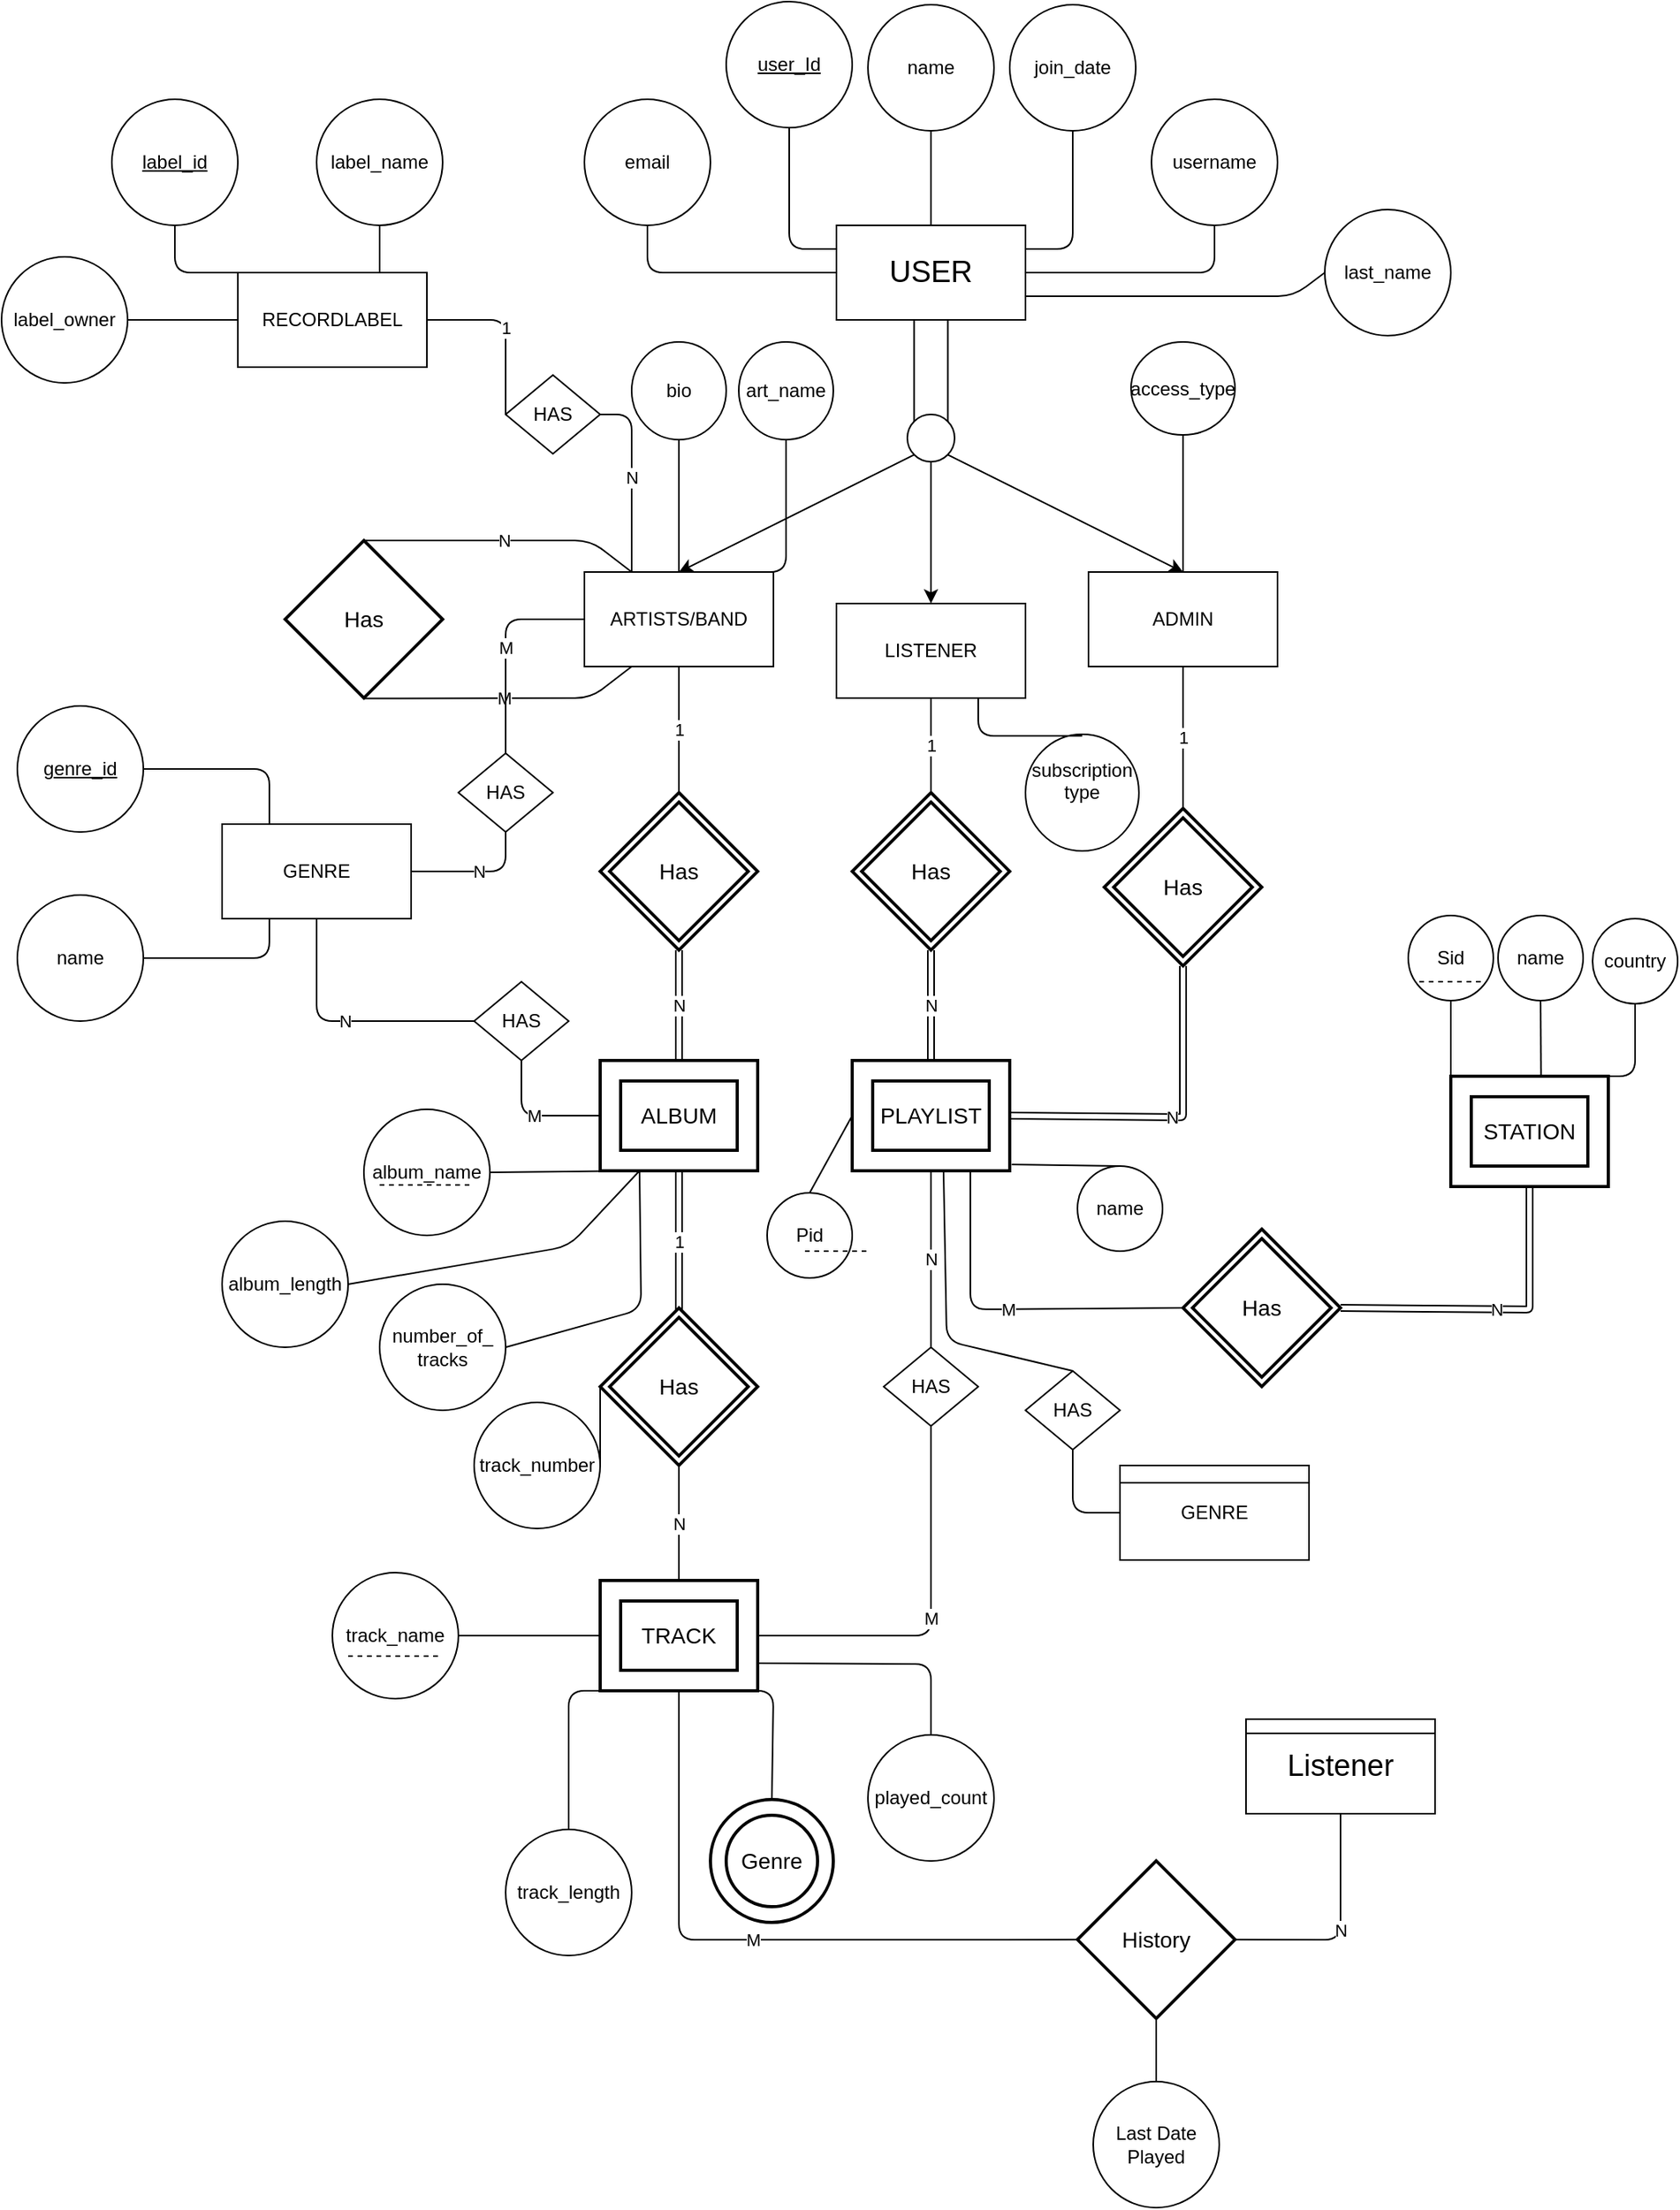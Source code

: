 <mxfile version="10.6.7" type="github"><diagram id="XxLZH_WnZtIfN90YUDpy" name="Page-1"><mxGraphModel dx="1443" dy="784" grid="1" gridSize="10" guides="1" tooltips="1" connect="1" arrows="1" fold="1" page="1" pageScale="1" pageWidth="1169" pageHeight="1654" background="none" math="0" shadow="0"><root><mxCell id="0"/><mxCell id="1" parent="0"/><mxCell id="ZjTjYvJej75fSaQNqOP--2" value="&lt;font style=&quot;font-size: 19px&quot;&gt;USER&lt;/font&gt;" style="rounded=0;whiteSpace=wrap;html=1;" parent="1" vertex="1"><mxGeometry x="560" y="202" width="120" height="60" as="geometry"/></mxCell><mxCell id="ZjTjYvJej75fSaQNqOP--3" value="" style="shape=link;html=1;width=21.429;" parent="1" target="ZjTjYvJej75fSaQNqOP--2" edge="1"><mxGeometry width="50" height="50" relative="1" as="geometry"><mxPoint x="620" y="332" as="sourcePoint"/><mxPoint x="650" y="282" as="targetPoint"/></mxGeometry></mxCell><mxCell id="ZjTjYvJej75fSaQNqOP--4" value="" style="ellipse;whiteSpace=wrap;html=1;aspect=fixed;" parent="1" vertex="1"><mxGeometry x="605" y="322" width="30" height="30" as="geometry"/></mxCell><mxCell id="ZjTjYvJej75fSaQNqOP--7" value="" style="endArrow=classic;html=1;exitX=1;exitY=1;exitDx=0;exitDy=0;entryX=0.5;entryY=0;entryDx=0;entryDy=0;" parent="1" source="ZjTjYvJej75fSaQNqOP--4" target="Qix-pZpsLEKQEurKl3cM-2" edge="1"><mxGeometry width="50" height="50" relative="1" as="geometry"><mxPoint x="650" y="362" as="sourcePoint"/><mxPoint x="700" y="412" as="targetPoint"/></mxGeometry></mxCell><mxCell id="ZjTjYvJej75fSaQNqOP--8" value="" style="endArrow=classic;html=1;exitX=0.5;exitY=1;exitDx=0;exitDy=0;" parent="1" source="ZjTjYvJej75fSaQNqOP--4" edge="1"><mxGeometry width="50" height="50" relative="1" as="geometry"><mxPoint x="560" y="482" as="sourcePoint"/><mxPoint x="620" y="442" as="targetPoint"/></mxGeometry></mxCell><mxCell id="ZjTjYvJej75fSaQNqOP--9" value="" style="endArrow=classic;html=1;exitX=0;exitY=1;exitDx=0;exitDy=0;entryX=0.5;entryY=0;entryDx=0;entryDy=0;" parent="1" source="ZjTjYvJej75fSaQNqOP--4" target="ZjTjYvJej75fSaQNqOP--10" edge="1"><mxGeometry width="50" height="50" relative="1" as="geometry"><mxPoint x="560" y="522" as="sourcePoint"/><mxPoint x="540" y="412" as="targetPoint"/></mxGeometry></mxCell><mxCell id="ZjTjYvJej75fSaQNqOP--10" value="ARTISTS/BAND" style="rounded=0;whiteSpace=wrap;html=1;" parent="1" vertex="1"><mxGeometry x="400" y="422" width="120" height="60" as="geometry"/></mxCell><mxCell id="Qix-pZpsLEKQEurKl3cM-1" value="LISTENER" style="rounded=0;whiteSpace=wrap;html=1;" parent="1" vertex="1"><mxGeometry x="560" y="442" width="120" height="60" as="geometry"/></mxCell><mxCell id="Qix-pZpsLEKQEurKl3cM-2" value="ADMIN" style="rounded=0;whiteSpace=wrap;html=1;" parent="1" vertex="1"><mxGeometry x="720" y="422" width="120" height="60" as="geometry"/></mxCell><mxCell id="Qix-pZpsLEKQEurKl3cM-4" value="Has" style="shape=rhombus;strokeWidth=2;fontSize=17;perimeter=rhombusPerimeter;whiteSpace=wrap;html=1;align=center;fontSize=14;" parent="1" vertex="1"><mxGeometry x="210" y="402" width="100" height="100" as="geometry"/></mxCell><mxCell id="Qix-pZpsLEKQEurKl3cM-7" value="N" style="endArrow=none;html=1;exitX=0.5;exitY=0;exitDx=0;exitDy=0;entryX=0.25;entryY=0;entryDx=0;entryDy=0;" parent="1" source="Qix-pZpsLEKQEurKl3cM-4" target="ZjTjYvJej75fSaQNqOP--10" edge="1"><mxGeometry width="50" height="50" relative="1" as="geometry"><mxPoint x="240" y="392" as="sourcePoint"/><mxPoint x="400" y="423" as="targetPoint"/><Array as="points"><mxPoint x="404" y="402"/></Array></mxGeometry></mxCell><mxCell id="Qix-pZpsLEKQEurKl3cM-8" value="M" style="endArrow=none;html=1;exitX=0.5;exitY=0;exitDx=0;exitDy=0;entryX=0.25;entryY=1;entryDx=0;entryDy=0;" parent="1" target="ZjTjYvJej75fSaQNqOP--10" edge="1"><mxGeometry width="50" height="50" relative="1" as="geometry"><mxPoint x="260.235" y="502.235" as="sourcePoint"/><mxPoint x="400" y="482" as="targetPoint"/><Array as="points"><mxPoint x="404" y="502"/></Array></mxGeometry></mxCell><mxCell id="Qix-pZpsLEKQEurKl3cM-9" value="1" style="endArrow=none;html=1;entryX=0.5;entryY=1;entryDx=0;entryDy=0;" parent="1" target="ZjTjYvJej75fSaQNqOP--10" edge="1"><mxGeometry width="50" height="50" relative="1" as="geometry"><mxPoint x="460" y="562" as="sourcePoint"/><mxPoint x="260" y="522" as="targetPoint"/></mxGeometry></mxCell><mxCell id="Qix-pZpsLEKQEurKl3cM-11" value="Has" style="shape=rhombus;double=1;strokeWidth=2;fontSize=17;perimeter=rhombusPerimeter;whiteSpace=wrap;html=1;align=center;fontSize=14;" parent="1" vertex="1"><mxGeometry x="410" y="562" width="100" height="100" as="geometry"/></mxCell><mxCell id="Qix-pZpsLEKQEurKl3cM-12" value="N" style="shape=link;html=1;entryX=0.5;entryY=1;entryDx=0;entryDy=0;" parent="1" target="Qix-pZpsLEKQEurKl3cM-11" edge="1"><mxGeometry width="50" height="50" relative="1" as="geometry"><mxPoint x="460" y="732" as="sourcePoint"/><mxPoint x="260" y="682" as="targetPoint"/></mxGeometry></mxCell><mxCell id="Qix-pZpsLEKQEurKl3cM-13" value="ALBUM" style="shape=ext;strokeWidth=2;margin=10;double=1;whiteSpace=wrap;html=1;align=center;fontSize=14;" parent="1" vertex="1"><mxGeometry x="410" y="732" width="100" height="70" as="geometry"/></mxCell><mxCell id="Qix-pZpsLEKQEurKl3cM-14" value="1" style="shape=link;html=1;entryX=0.5;entryY=1;entryDx=0;entryDy=0;" parent="1" target="Qix-pZpsLEKQEurKl3cM-13" edge="1"><mxGeometry width="50" height="50" relative="1" as="geometry"><mxPoint x="460" y="892" as="sourcePoint"/><mxPoint x="260" y="822" as="targetPoint"/></mxGeometry></mxCell><mxCell id="Qix-pZpsLEKQEurKl3cM-15" value="Has" style="shape=rhombus;double=1;strokeWidth=2;fontSize=17;perimeter=rhombusPerimeter;whiteSpace=wrap;html=1;align=center;fontSize=14;" parent="1" vertex="1"><mxGeometry x="410" y="889" width="100" height="100" as="geometry"/></mxCell><mxCell id="Qix-pZpsLEKQEurKl3cM-16" value="TRACK" style="shape=ext;strokeWidth=2;margin=10;double=1;whiteSpace=wrap;html=1;align=center;fontSize=14;" parent="1" vertex="1"><mxGeometry x="410" y="1062" width="100" height="70" as="geometry"/></mxCell><mxCell id="Qix-pZpsLEKQEurKl3cM-18" value="N" style="endArrow=none;html=1;entryX=0.5;entryY=1;entryDx=0;entryDy=0;" parent="1" source="Qix-pZpsLEKQEurKl3cM-16" target="Qix-pZpsLEKQEurKl3cM-15" edge="1"><mxGeometry width="50" height="50" relative="1" as="geometry"><mxPoint x="210" y="1202" as="sourcePoint"/><mxPoint x="260" y="1152" as="targetPoint"/><Array as="points"/></mxGeometry></mxCell><mxCell id="Qix-pZpsLEKQEurKl3cM-19" value="GENRE" style="rounded=0;whiteSpace=wrap;html=1;" parent="1" vertex="1"><mxGeometry x="170" y="582" width="120" height="60" as="geometry"/></mxCell><mxCell id="Qix-pZpsLEKQEurKl3cM-20" value="HAS" style="rhombus;whiteSpace=wrap;html=1;" parent="1" vertex="1"><mxGeometry x="320" y="537" width="60" height="50" as="geometry"/></mxCell><mxCell id="Qix-pZpsLEKQEurKl3cM-21" value="M" style="endArrow=none;html=1;entryX=0;entryY=0.5;entryDx=0;entryDy=0;exitX=0.5;exitY=0;exitDx=0;exitDy=0;" parent="1" source="Qix-pZpsLEKQEurKl3cM-20" target="ZjTjYvJej75fSaQNqOP--10" edge="1"><mxGeometry width="50" height="50" relative="1" as="geometry"><mxPoint x="170" y="1202" as="sourcePoint"/><mxPoint x="220" y="1152" as="targetPoint"/><Array as="points"><mxPoint x="350" y="452"/></Array></mxGeometry></mxCell><mxCell id="Qix-pZpsLEKQEurKl3cM-22" value="N" style="endArrow=none;html=1;entryX=0.5;entryY=1;entryDx=0;entryDy=0;exitX=1;exitY=0.5;exitDx=0;exitDy=0;" parent="1" source="Qix-pZpsLEKQEurKl3cM-19" target="Qix-pZpsLEKQEurKl3cM-20" edge="1"><mxGeometry width="50" height="50" relative="1" as="geometry"><mxPoint x="170" y="1202" as="sourcePoint"/><mxPoint x="220" y="1152" as="targetPoint"/><Array as="points"><mxPoint x="350" y="612"/></Array></mxGeometry></mxCell><mxCell id="Qix-pZpsLEKQEurKl3cM-23" value="HAS" style="rhombus;whiteSpace=wrap;html=1;" parent="1" vertex="1"><mxGeometry x="330" y="682" width="60" height="50" as="geometry"/></mxCell><mxCell id="Qix-pZpsLEKQEurKl3cM-24" value="N" style="endArrow=none;html=1;entryX=0.5;entryY=1;entryDx=0;entryDy=0;exitX=0;exitY=0.5;exitDx=0;exitDy=0;" parent="1" source="Qix-pZpsLEKQEurKl3cM-23" target="Qix-pZpsLEKQEurKl3cM-19" edge="1"><mxGeometry width="50" height="50" relative="1" as="geometry"><mxPoint x="170" y="1202" as="sourcePoint"/><mxPoint x="220" y="1152" as="targetPoint"/><Array as="points"><mxPoint x="230" y="707"/></Array></mxGeometry></mxCell><mxCell id="Qix-pZpsLEKQEurKl3cM-25" value="M" style="endArrow=none;html=1;entryX=0.5;entryY=1;entryDx=0;entryDy=0;exitX=0;exitY=0.5;exitDx=0;exitDy=0;" parent="1" source="Qix-pZpsLEKQEurKl3cM-13" target="Qix-pZpsLEKQEurKl3cM-23" edge="1"><mxGeometry width="50" height="50" relative="1" as="geometry"><mxPoint x="170" y="1202" as="sourcePoint"/><mxPoint x="220" y="1152" as="targetPoint"/><Array as="points"><mxPoint x="360" y="767"/></Array></mxGeometry></mxCell><mxCell id="Qix-pZpsLEKQEurKl3cM-26" value="RECORDLABEL" style="rounded=0;whiteSpace=wrap;html=1;" parent="1" vertex="1"><mxGeometry x="180" y="232" width="120" height="60" as="geometry"/></mxCell><mxCell id="Qix-pZpsLEKQEurKl3cM-27" value="HAS" style="rhombus;whiteSpace=wrap;html=1;" parent="1" vertex="1"><mxGeometry x="350" y="297" width="60" height="50" as="geometry"/></mxCell><mxCell id="Qix-pZpsLEKQEurKl3cM-28" value="1" style="endArrow=none;html=1;entryX=0;entryY=0.5;entryDx=0;entryDy=0;exitX=1;exitY=0.5;exitDx=0;exitDy=0;" parent="1" source="Qix-pZpsLEKQEurKl3cM-26" target="Qix-pZpsLEKQEurKl3cM-27" edge="1"><mxGeometry width="50" height="50" relative="1" as="geometry"><mxPoint x="170" y="1202" as="sourcePoint"/><mxPoint x="220" y="1152" as="targetPoint"/><Array as="points"><mxPoint x="350" y="262"/></Array></mxGeometry></mxCell><mxCell id="Qix-pZpsLEKQEurKl3cM-29" value="N" style="endArrow=none;html=1;exitX=0.25;exitY=0;exitDx=0;exitDy=0;entryX=1;entryY=0.5;entryDx=0;entryDy=0;" parent="1" source="ZjTjYvJej75fSaQNqOP--10" target="Qix-pZpsLEKQEurKl3cM-27" edge="1"><mxGeometry width="50" height="50" relative="1" as="geometry"><mxPoint x="410" y="296.833" as="sourcePoint"/><mxPoint x="500" y="186.833" as="targetPoint"/><Array as="points"><mxPoint x="430" y="322"/></Array></mxGeometry></mxCell><mxCell id="Qix-pZpsLEKQEurKl3cM-31" value="PLAYLIST" style="shape=ext;strokeWidth=2;margin=10;double=1;whiteSpace=wrap;html=1;align=center;fontSize=14;" parent="1" vertex="1"><mxGeometry x="570" y="732" width="100" height="70" as="geometry"/></mxCell><mxCell id="Qix-pZpsLEKQEurKl3cM-32" value="Has" style="shape=rhombus;double=1;strokeWidth=2;fontSize=17;perimeter=rhombusPerimeter;whiteSpace=wrap;html=1;align=center;fontSize=14;" parent="1" vertex="1"><mxGeometry x="570" y="562" width="100" height="100" as="geometry"/></mxCell><mxCell id="Qix-pZpsLEKQEurKl3cM-34" value="1" style="endArrow=none;html=1;entryX=0.5;entryY=1;entryDx=0;entryDy=0;exitX=0.5;exitY=0;exitDx=0;exitDy=0;" parent="1" source="Qix-pZpsLEKQEurKl3cM-32" target="Qix-pZpsLEKQEurKl3cM-1" edge="1"><mxGeometry width="50" height="50" relative="1" as="geometry"><mxPoint x="170" y="1202" as="sourcePoint"/><mxPoint x="220" y="1152" as="targetPoint"/></mxGeometry></mxCell><mxCell id="Qix-pZpsLEKQEurKl3cM-37" value="N" style="shape=link;html=1;entryX=0.5;entryY=1;entryDx=0;entryDy=0;exitX=0.5;exitY=0;exitDx=0;exitDy=0;" parent="1" source="Qix-pZpsLEKQEurKl3cM-31" target="Qix-pZpsLEKQEurKl3cM-32" edge="1"><mxGeometry width="50" height="50" relative="1" as="geometry"><mxPoint x="170" y="1202" as="sourcePoint"/><mxPoint x="220" y="1152" as="targetPoint"/></mxGeometry></mxCell><mxCell id="Qix-pZpsLEKQEurKl3cM-38" value="HAS" style="rhombus;whiteSpace=wrap;html=1;" parent="1" vertex="1"><mxGeometry x="590" y="914" width="60" height="50" as="geometry"/></mxCell><mxCell id="Qix-pZpsLEKQEurKl3cM-42" value="M" style="endArrow=none;html=1;exitX=1;exitY=0.5;exitDx=0;exitDy=0;entryX=0.5;entryY=1;entryDx=0;entryDy=0;" parent="1" source="Qix-pZpsLEKQEurKl3cM-16" target="Qix-pZpsLEKQEurKl3cM-38" edge="1"><mxGeometry width="50" height="50" relative="1" as="geometry"><mxPoint x="170" y="1202" as="sourcePoint"/><mxPoint x="220" y="1152" as="targetPoint"/><Array as="points"><mxPoint x="620" y="1097"/></Array></mxGeometry></mxCell><mxCell id="Qix-pZpsLEKQEurKl3cM-43" value="N" style="endArrow=none;html=1;entryX=0.5;entryY=1;entryDx=0;entryDy=0;exitX=0.5;exitY=0;exitDx=0;exitDy=0;" parent="1" source="Qix-pZpsLEKQEurKl3cM-38" target="Qix-pZpsLEKQEurKl3cM-31" edge="1"><mxGeometry width="50" height="50" relative="1" as="geometry"><mxPoint x="170" y="1202" as="sourcePoint"/><mxPoint x="220" y="1152" as="targetPoint"/></mxGeometry></mxCell><mxCell id="Qix-pZpsLEKQEurKl3cM-44" value="Has" style="shape=rhombus;double=1;strokeWidth=2;fontSize=17;perimeter=rhombusPerimeter;whiteSpace=wrap;html=1;align=center;fontSize=14;" parent="1" vertex="1"><mxGeometry x="730" y="572" width="100" height="100" as="geometry"/></mxCell><mxCell id="Qix-pZpsLEKQEurKl3cM-45" value="1" style="endArrow=none;html=1;entryX=0.5;entryY=1;entryDx=0;entryDy=0;exitX=0.5;exitY=0;exitDx=0;exitDy=0;" parent="1" source="Qix-pZpsLEKQEurKl3cM-44" target="Qix-pZpsLEKQEurKl3cM-2" edge="1"><mxGeometry width="50" height="50" relative="1" as="geometry"><mxPoint x="630" y="572" as="sourcePoint"/><mxPoint x="630" y="512" as="targetPoint"/></mxGeometry></mxCell><mxCell id="Qix-pZpsLEKQEurKl3cM-47" value="Has" style="shape=rhombus;double=1;strokeWidth=2;fontSize=17;perimeter=rhombusPerimeter;whiteSpace=wrap;html=1;align=center;fontSize=14;" parent="1" vertex="1"><mxGeometry x="780" y="839" width="100" height="100" as="geometry"/></mxCell><mxCell id="Qix-pZpsLEKQEurKl3cM-48" value="STATION" style="shape=ext;strokeWidth=2;margin=10;double=1;whiteSpace=wrap;html=1;align=center;fontSize=14;" parent="1" vertex="1"><mxGeometry x="950" y="742" width="100" height="70" as="geometry"/></mxCell><mxCell id="Qix-pZpsLEKQEurKl3cM-49" value="M" style="endArrow=none;html=1;entryX=0.75;entryY=1;entryDx=0;entryDy=0;exitX=0;exitY=0.5;exitDx=0;exitDy=0;" parent="1" source="Qix-pZpsLEKQEurKl3cM-47" target="Qix-pZpsLEKQEurKl3cM-31" edge="1"><mxGeometry width="50" height="50" relative="1" as="geometry"><mxPoint x="170" y="1202" as="sourcePoint"/><mxPoint x="220" y="1152" as="targetPoint"/><Array as="points"><mxPoint x="645" y="890"/></Array></mxGeometry></mxCell><mxCell id="Qix-pZpsLEKQEurKl3cM-52" value="N" style="shape=link;html=1;entryX=0.5;entryY=1;entryDx=0;entryDy=0;exitX=1;exitY=0.5;exitDx=0;exitDy=0;" parent="1" source="Qix-pZpsLEKQEurKl3cM-47" target="Qix-pZpsLEKQEurKl3cM-48" edge="1"><mxGeometry width="50" height="50" relative="1" as="geometry"><mxPoint x="980" y="952" as="sourcePoint"/><mxPoint x="1030" y="902" as="targetPoint"/><Array as="points"><mxPoint x="1000" y="890"/></Array></mxGeometry></mxCell><mxCell id="rVJGgEubMFQXfVqfXKyP-1" value="N" style="shape=link;html=1;exitX=1;exitY=0.5;exitDx=0;exitDy=0;entryX=0.5;entryY=1;entryDx=0;entryDy=0;" parent="1" source="Qix-pZpsLEKQEurKl3cM-31" target="Qix-pZpsLEKQEurKl3cM-44" edge="1"><mxGeometry width="50" height="50" relative="1" as="geometry"><mxPoint x="820" y="792" as="sourcePoint"/><mxPoint x="870" y="742" as="targetPoint"/><Array as="points"><mxPoint x="780" y="768"/></Array></mxGeometry></mxCell><mxCell id="rVJGgEubMFQXfVqfXKyP-3" value="&lt;u&gt;user_Id&lt;/u&gt;" style="ellipse;whiteSpace=wrap;html=1;" parent="1" vertex="1"><mxGeometry x="490" y="60" width="80" height="80" as="geometry"/></mxCell><mxCell id="rVJGgEubMFQXfVqfXKyP-4" value="name" style="ellipse;whiteSpace=wrap;html=1;" parent="1" vertex="1"><mxGeometry x="580" y="62" width="80" height="80" as="geometry"/></mxCell><mxCell id="rVJGgEubMFQXfVqfXKyP-5" value="join_date" style="ellipse;whiteSpace=wrap;html=1;" parent="1" vertex="1"><mxGeometry x="670" y="62" width="80" height="80" as="geometry"/></mxCell><mxCell id="rVJGgEubMFQXfVqfXKyP-7" value="" style="endArrow=none;html=1;entryX=0.5;entryY=1;entryDx=0;entryDy=0;exitX=0;exitY=0.25;exitDx=0;exitDy=0;" parent="1" source="ZjTjYvJej75fSaQNqOP--2" target="rVJGgEubMFQXfVqfXKyP-3" edge="1"><mxGeometry width="50" height="50" relative="1" as="geometry"><mxPoint x="500" y="230" as="sourcePoint"/><mxPoint x="550" y="180" as="targetPoint"/><Array as="points"><mxPoint x="530" y="217"/></Array></mxGeometry></mxCell><mxCell id="rVJGgEubMFQXfVqfXKyP-8" value="" style="endArrow=none;html=1;entryX=0.5;entryY=1;entryDx=0;entryDy=0;exitX=0.5;exitY=0;exitDx=0;exitDy=0;" parent="1" source="ZjTjYvJej75fSaQNqOP--2" target="rVJGgEubMFQXfVqfXKyP-4" edge="1"><mxGeometry width="50" height="50" relative="1" as="geometry"><mxPoint x="610" y="210" as="sourcePoint"/><mxPoint x="360" y="210" as="targetPoint"/></mxGeometry></mxCell><mxCell id="rVJGgEubMFQXfVqfXKyP-11" value="" style="endArrow=none;html=1;entryX=0.5;entryY=1;entryDx=0;entryDy=0;exitX=1;exitY=0.25;exitDx=0;exitDy=0;" parent="1" source="ZjTjYvJej75fSaQNqOP--2" target="rVJGgEubMFQXfVqfXKyP-5" edge="1"><mxGeometry width="50" height="50" relative="1" as="geometry"><mxPoint x="690" y="200" as="sourcePoint"/><mxPoint x="740" y="160" as="targetPoint"/><Array as="points"><mxPoint x="710" y="217"/></Array></mxGeometry></mxCell><mxCell id="rVJGgEubMFQXfVqfXKyP-12" value="username&lt;br&gt;" style="ellipse;whiteSpace=wrap;html=1;" parent="1" vertex="1"><mxGeometry x="760" y="122" width="80" height="80" as="geometry"/></mxCell><mxCell id="rVJGgEubMFQXfVqfXKyP-15" value="" style="endArrow=none;html=1;exitX=1;exitY=0.5;exitDx=0;exitDy=0;entryX=0.5;entryY=1;entryDx=0;entryDy=0;" parent="1" source="ZjTjYvJej75fSaQNqOP--2" target="rVJGgEubMFQXfVqfXKyP-12" edge="1"><mxGeometry width="50" height="50" relative="1" as="geometry"><mxPoint x="800" y="290" as="sourcePoint"/><mxPoint x="800" y="232" as="targetPoint"/><Array as="points"><mxPoint x="800" y="232"/></Array></mxGeometry></mxCell><mxCell id="rVJGgEubMFQXfVqfXKyP-17" value="email&lt;br&gt;" style="ellipse;whiteSpace=wrap;html=1;" parent="1" vertex="1"><mxGeometry x="400" y="122" width="80" height="80" as="geometry"/></mxCell><mxCell id="rVJGgEubMFQXfVqfXKyP-21" value="" style="endArrow=none;html=1;entryX=0.5;entryY=1;entryDx=0;entryDy=0;exitX=0;exitY=0.5;exitDx=0;exitDy=0;" parent="1" source="ZjTjYvJej75fSaQNqOP--2" target="rVJGgEubMFQXfVqfXKyP-17" edge="1"><mxGeometry width="50" height="50" relative="1" as="geometry"><mxPoint x="460" y="350" as="sourcePoint"/><mxPoint x="510" y="300" as="targetPoint"/><Array as="points"><mxPoint x="440" y="232"/></Array></mxGeometry></mxCell><mxCell id="rVJGgEubMFQXfVqfXKyP-23" value="bio" style="ellipse;whiteSpace=wrap;html=1;" parent="1" vertex="1"><mxGeometry x="430" y="276" width="60" height="62" as="geometry"/></mxCell><mxCell id="rVJGgEubMFQXfVqfXKyP-25" value="&lt;u&gt;label_id&lt;/u&gt;" style="ellipse;whiteSpace=wrap;html=1;aspect=fixed;" parent="1" vertex="1"><mxGeometry x="100" y="122" width="80" height="80" as="geometry"/></mxCell><mxCell id="rVJGgEubMFQXfVqfXKyP-26" value="label_name" style="ellipse;whiteSpace=wrap;html=1;aspect=fixed;" parent="1" vertex="1"><mxGeometry x="230" y="122" width="80" height="80" as="geometry"/></mxCell><mxCell id="rVJGgEubMFQXfVqfXKyP-27" value="label_owner" style="ellipse;whiteSpace=wrap;html=1;aspect=fixed;" parent="1" vertex="1"><mxGeometry x="30" y="222" width="80" height="80" as="geometry"/></mxCell><mxCell id="rVJGgEubMFQXfVqfXKyP-33" value="access_type" style="ellipse;whiteSpace=wrap;html=1;" parent="1" vertex="1"><mxGeometry x="747" y="276" width="66" height="59" as="geometry"/></mxCell><mxCell id="rVJGgEubMFQXfVqfXKyP-36" value="&lt;u&gt;genre_id&lt;/u&gt;" style="ellipse;whiteSpace=wrap;html=1;aspect=fixed;" parent="1" vertex="1"><mxGeometry x="40" y="507" width="80" height="80" as="geometry"/></mxCell><mxCell id="rVJGgEubMFQXfVqfXKyP-37" value="name" style="ellipse;whiteSpace=wrap;html=1;aspect=fixed;" parent="1" vertex="1"><mxGeometry x="40" y="627" width="80" height="80" as="geometry"/></mxCell><mxCell id="rVJGgEubMFQXfVqfXKyP-38" value="" style="endArrow=none;html=1;entryX=1;entryY=0.5;entryDx=0;entryDy=0;exitX=0.25;exitY=1;exitDx=0;exitDy=0;" parent="1" source="Qix-pZpsLEKQEurKl3cM-19" target="rVJGgEubMFQXfVqfXKyP-37" edge="1"><mxGeometry width="50" height="50" relative="1" as="geometry"><mxPoint x="180" y="720" as="sourcePoint"/><mxPoint x="210" y="820" as="targetPoint"/><Array as="points"><mxPoint x="200" y="667"/></Array></mxGeometry></mxCell><mxCell id="rVJGgEubMFQXfVqfXKyP-39" value="" style="endArrow=none;html=1;entryX=1;entryY=0.5;entryDx=0;entryDy=0;exitX=0.25;exitY=0;exitDx=0;exitDy=0;" parent="1" source="Qix-pZpsLEKQEurKl3cM-19" target="rVJGgEubMFQXfVqfXKyP-36" edge="1"><mxGeometry width="50" height="50" relative="1" as="geometry"><mxPoint x="110" y="620" as="sourcePoint"/><mxPoint x="160" y="570" as="targetPoint"/><Array as="points"><mxPoint x="200" y="547"/></Array></mxGeometry></mxCell><mxCell id="rVJGgEubMFQXfVqfXKyP-40" value="" style="endArrow=none;html=1;entryX=0.5;entryY=1;entryDx=0;entryDy=0;exitX=0.5;exitY=0;exitDx=0;exitDy=0;" parent="1" source="ZjTjYvJej75fSaQNqOP--10" target="rVJGgEubMFQXfVqfXKyP-23" edge="1"><mxGeometry width="50" height="50" relative="1" as="geometry"><mxPoint x="460" y="410" as="sourcePoint"/><mxPoint x="510" y="360" as="targetPoint"/></mxGeometry></mxCell><mxCell id="rVJGgEubMFQXfVqfXKyP-42" value="" style="endArrow=none;html=1;exitX=1;exitY=0.5;exitDx=0;exitDy=0;entryX=0;entryY=0.5;entryDx=0;entryDy=0;" parent="1" source="rVJGgEubMFQXfVqfXKyP-27" target="Qix-pZpsLEKQEurKl3cM-26" edge="1"><mxGeometry width="50" height="50" relative="1" as="geometry"><mxPoint x="120" y="290" as="sourcePoint"/><mxPoint x="170" y="240" as="targetPoint"/></mxGeometry></mxCell><mxCell id="rVJGgEubMFQXfVqfXKyP-43" value="" style="endArrow=none;html=1;entryX=0.5;entryY=1;entryDx=0;entryDy=0;exitX=0.25;exitY=0;exitDx=0;exitDy=0;" parent="1" source="Qix-pZpsLEKQEurKl3cM-26" target="rVJGgEubMFQXfVqfXKyP-25" edge="1"><mxGeometry width="50" height="50" relative="1" as="geometry"><mxPoint x="140" y="250" as="sourcePoint"/><mxPoint x="190" y="200" as="targetPoint"/><Array as="points"><mxPoint x="140" y="232"/></Array></mxGeometry></mxCell><mxCell id="rVJGgEubMFQXfVqfXKyP-44" value="" style="endArrow=none;html=1;entryX=0.5;entryY=1;entryDx=0;entryDy=0;exitX=0.75;exitY=0;exitDx=0;exitDy=0;" parent="1" source="Qix-pZpsLEKQEurKl3cM-26" target="rVJGgEubMFQXfVqfXKyP-26" edge="1"><mxGeometry width="50" height="50" relative="1" as="geometry"><mxPoint x="300" y="240" as="sourcePoint"/><mxPoint x="350" y="190" as="targetPoint"/></mxGeometry></mxCell><mxCell id="rVJGgEubMFQXfVqfXKyP-45" value="" style="endArrow=none;html=1;entryX=0.5;entryY=1;entryDx=0;entryDy=0;exitX=0.5;exitY=0;exitDx=0;exitDy=0;" parent="1" source="Qix-pZpsLEKQEurKl3cM-2" target="rVJGgEubMFQXfVqfXKyP-33" edge="1"><mxGeometry width="50" height="50" relative="1" as="geometry"><mxPoint x="930" y="420" as="sourcePoint"/><mxPoint x="980" y="370" as="targetPoint"/></mxGeometry></mxCell><mxCell id="rVJGgEubMFQXfVqfXKyP-47" value="album_name" style="ellipse;whiteSpace=wrap;html=1;aspect=fixed;" parent="1" vertex="1"><mxGeometry x="260" y="763" width="80" height="80" as="geometry"/></mxCell><mxCell id="rVJGgEubMFQXfVqfXKyP-49" value="" style="endArrow=none;dashed=1;html=1;" parent="1" edge="1"><mxGeometry width="50" height="50" relative="1" as="geometry"><mxPoint x="270" y="811" as="sourcePoint"/><mxPoint x="330" y="811" as="targetPoint"/></mxGeometry></mxCell><mxCell id="rVJGgEubMFQXfVqfXKyP-50" value="" style="endArrow=none;html=1;entryX=0.25;entryY=1;entryDx=0;entryDy=0;exitX=1;exitY=0.5;exitDx=0;exitDy=0;" parent="1" source="rVJGgEubMFQXfVqfXKyP-47" target="Qix-pZpsLEKQEurKl3cM-13" edge="1"><mxGeometry width="50" height="50" relative="1" as="geometry"><mxPoint x="370" y="860" as="sourcePoint"/><mxPoint x="420" y="810" as="targetPoint"/></mxGeometry></mxCell><mxCell id="rVJGgEubMFQXfVqfXKyP-53" value="number_of_&lt;br&gt;tracks" style="ellipse;whiteSpace=wrap;html=1;aspect=fixed;" parent="1" vertex="1"><mxGeometry x="270" y="874" width="80" height="80" as="geometry"/></mxCell><mxCell id="rVJGgEubMFQXfVqfXKyP-54" value="track_name" style="ellipse;whiteSpace=wrap;html=1;aspect=fixed;" parent="1" vertex="1"><mxGeometry x="240" y="1057" width="80" height="80" as="geometry"/></mxCell><mxCell id="rVJGgEubMFQXfVqfXKyP-55" value="" style="endArrow=none;html=1;entryX=0.25;entryY=1;entryDx=0;entryDy=0;exitX=1;exitY=0.5;exitDx=0;exitDy=0;" parent="1" source="rVJGgEubMFQXfVqfXKyP-53" target="Qix-pZpsLEKQEurKl3cM-13" edge="1"><mxGeometry width="50" height="50" relative="1" as="geometry"><mxPoint x="360" y="890" as="sourcePoint"/><mxPoint x="410" y="840" as="targetPoint"/><Array as="points"><mxPoint x="436" y="890"/></Array></mxGeometry></mxCell><mxCell id="rVJGgEubMFQXfVqfXKyP-56" value="album_length" style="ellipse;whiteSpace=wrap;html=1;aspect=fixed;" parent="1" vertex="1"><mxGeometry x="170" y="834" width="80" height="80" as="geometry"/></mxCell><mxCell id="rVJGgEubMFQXfVqfXKyP-57" value="" style="endArrow=none;html=1;entryX=0.25;entryY=1;entryDx=0;entryDy=0;exitX=1;exitY=0.5;exitDx=0;exitDy=0;" parent="1" source="rVJGgEubMFQXfVqfXKyP-56" target="Qix-pZpsLEKQEurKl3cM-13" edge="1"><mxGeometry width="50" height="50" relative="1" as="geometry"><mxPoint x="350" y="890" as="sourcePoint"/><mxPoint x="400" y="840" as="targetPoint"/><Array as="points"><mxPoint x="390" y="850"/></Array></mxGeometry></mxCell><mxCell id="rVJGgEubMFQXfVqfXKyP-58" value="" style="endArrow=none;dashed=1;html=1;" parent="1" edge="1"><mxGeometry width="50" height="50" relative="1" as="geometry"><mxPoint x="250" y="1110.0" as="sourcePoint"/><mxPoint x="310" y="1110.0" as="targetPoint"/></mxGeometry></mxCell><mxCell id="rVJGgEubMFQXfVqfXKyP-59" value="track_length" style="ellipse;whiteSpace=wrap;html=1;aspect=fixed;" parent="1" vertex="1"><mxGeometry x="350" y="1220" width="80" height="80" as="geometry"/></mxCell><mxCell id="rVJGgEubMFQXfVqfXKyP-60" value="track_number" style="ellipse;whiteSpace=wrap;html=1;aspect=fixed;" parent="1" vertex="1"><mxGeometry x="330" y="949" width="80" height="80" as="geometry"/></mxCell><mxCell id="rVJGgEubMFQXfVqfXKyP-61" value="" style="endArrow=none;html=1;exitX=1;exitY=0.5;exitDx=0;exitDy=0;entryX=0;entryY=0.5;entryDx=0;entryDy=0;" parent="1" source="rVJGgEubMFQXfVqfXKyP-60" target="Qix-pZpsLEKQEurKl3cM-15" edge="1"><mxGeometry width="50" height="50" relative="1" as="geometry"><mxPoint x="360" y="1010" as="sourcePoint"/><mxPoint x="410" y="960" as="targetPoint"/></mxGeometry></mxCell><mxCell id="rVJGgEubMFQXfVqfXKyP-62" value="" style="endArrow=none;html=1;entryX=0;entryY=0.5;entryDx=0;entryDy=0;exitX=1;exitY=0.5;exitDx=0;exitDy=0;" parent="1" source="rVJGgEubMFQXfVqfXKyP-54" target="Qix-pZpsLEKQEurKl3cM-16" edge="1"><mxGeometry width="50" height="50" relative="1" as="geometry"><mxPoint x="360" y="1130" as="sourcePoint"/><mxPoint x="410" y="1080" as="targetPoint"/></mxGeometry></mxCell><mxCell id="rVJGgEubMFQXfVqfXKyP-63" value="" style="endArrow=none;html=1;entryX=0.5;entryY=1;entryDx=0;entryDy=0;exitX=0.5;exitY=0;exitDx=0;exitDy=0;" parent="1" source="rVJGgEubMFQXfVqfXKyP-59" target="Qix-pZpsLEKQEurKl3cM-16" edge="1"><mxGeometry width="50" height="50" relative="1" as="geometry"><mxPoint x="490" y="1220" as="sourcePoint"/><mxPoint x="540" y="1170" as="targetPoint"/><Array as="points"><mxPoint x="390" y="1132"/></Array></mxGeometry></mxCell><mxCell id="1ROTI14E_Pd28IPo4KrD-1" value="Genre" style="ellipse;shape=doubleEllipse;margin=10;strokeWidth=2;fontSize=14;whiteSpace=wrap;html=1;align=center;" parent="1" vertex="1"><mxGeometry x="480" y="1201" width="78" height="78" as="geometry"/></mxCell><mxCell id="1ROTI14E_Pd28IPo4KrD-2" value="" style="endArrow=none;html=1;entryX=0.75;entryY=1;entryDx=0;entryDy=0;exitX=0.5;exitY=0;exitDx=0;exitDy=0;" parent="1" source="1ROTI14E_Pd28IPo4KrD-1" target="Qix-pZpsLEKQEurKl3cM-16" edge="1"><mxGeometry width="50" height="50" relative="1" as="geometry"><mxPoint x="449.857" y="1221.714" as="sourcePoint"/><mxPoint x="469.857" y="1141.714" as="targetPoint"/><Array as="points"><mxPoint x="520" y="1132"/></Array></mxGeometry></mxCell><mxCell id="1ROTI14E_Pd28IPo4KrD-3" value="name" style="ellipse;whiteSpace=wrap;html=1;aspect=fixed;" parent="1" vertex="1"><mxGeometry x="713" y="799" width="54" height="54" as="geometry"/></mxCell><mxCell id="1ROTI14E_Pd28IPo4KrD-5" value="" style="endArrow=none;html=1;exitX=0.5;exitY=0;exitDx=0;exitDy=0;entryX=1.013;entryY=0.943;entryDx=0;entryDy=0;entryPerimeter=0;" parent="1" source="1ROTI14E_Pd28IPo4KrD-3" target="Qix-pZpsLEKQEurKl3cM-31" edge="1"><mxGeometry width="50" height="50" relative="1" as="geometry"><mxPoint x="810" y="810" as="sourcePoint"/><mxPoint x="860" y="760" as="targetPoint"/></mxGeometry></mxCell><mxCell id="1ROTI14E_Pd28IPo4KrD-6" value="Pid" style="ellipse;whiteSpace=wrap;html=1;aspect=fixed;" parent="1" vertex="1"><mxGeometry x="516" y="816" width="54" height="54" as="geometry"/></mxCell><mxCell id="1ROTI14E_Pd28IPo4KrD-8" value="" style="endArrow=none;dashed=1;html=1;" parent="1" edge="1"><mxGeometry width="50" height="50" relative="1" as="geometry"><mxPoint x="540" y="853" as="sourcePoint"/><mxPoint x="580" y="853" as="targetPoint"/></mxGeometry></mxCell><mxCell id="1ROTI14E_Pd28IPo4KrD-9" value="" style="endArrow=none;html=1;exitX=0;exitY=0.5;exitDx=0;exitDy=0;entryX=0.5;entryY=0;entryDx=0;entryDy=0;" parent="1" source="Qix-pZpsLEKQEurKl3cM-31" target="1ROTI14E_Pd28IPo4KrD-6" edge="1"><mxGeometry width="50" height="50" relative="1" as="geometry"><mxPoint x="604.5" y="816.5" as="sourcePoint"/><mxPoint x="556" y="816" as="targetPoint"/></mxGeometry></mxCell><mxCell id="1ROTI14E_Pd28IPo4KrD-10" value="GENRE" style="rounded=0;whiteSpace=wrap;html=1;" parent="1" vertex="1"><mxGeometry x="740" y="989" width="120" height="60" as="geometry"/></mxCell><mxCell id="1ROTI14E_Pd28IPo4KrD-11" value="" style="endArrow=none;html=1;" parent="1" edge="1"><mxGeometry width="50" height="50" relative="1" as="geometry"><mxPoint x="740" y="1000" as="sourcePoint"/><mxPoint x="860" y="1000" as="targetPoint"/></mxGeometry></mxCell><mxCell id="1ROTI14E_Pd28IPo4KrD-12" value="HAS" style="rhombus;whiteSpace=wrap;html=1;" parent="1" vertex="1"><mxGeometry x="680" y="929" width="60" height="50" as="geometry"/></mxCell><mxCell id="1ROTI14E_Pd28IPo4KrD-15" value="" style="endArrow=none;html=1;entryX=0;entryY=0.5;entryDx=0;entryDy=0;exitX=0.5;exitY=1;exitDx=0;exitDy=0;" parent="1" source="1ROTI14E_Pd28IPo4KrD-12" target="1ROTI14E_Pd28IPo4KrD-10" edge="1"><mxGeometry width="50" height="50" relative="1" as="geometry"><mxPoint x="680" y="1079" as="sourcePoint"/><mxPoint x="730" y="1029" as="targetPoint"/><Array as="points"><mxPoint x="710" y="1019"/></Array></mxGeometry></mxCell><mxCell id="1ROTI14E_Pd28IPo4KrD-16" value="" style="endArrow=none;html=1;exitX=0.5;exitY=0;exitDx=0;exitDy=0;" parent="1" source="1ROTI14E_Pd28IPo4KrD-12" edge="1"><mxGeometry width="50" height="50" relative="1" as="geometry"><mxPoint x="680" y="1105" as="sourcePoint"/><mxPoint x="628" y="803" as="targetPoint"/><Array as="points"><mxPoint x="630" y="910"/></Array></mxGeometry></mxCell><mxCell id="1ROTI14E_Pd28IPo4KrD-17" value="name" style="ellipse;whiteSpace=wrap;html=1;aspect=fixed;" parent="1" vertex="1"><mxGeometry x="980" y="640" width="54" height="54" as="geometry"/></mxCell><mxCell id="1ROTI14E_Pd28IPo4KrD-20" value="Sid" style="ellipse;whiteSpace=wrap;html=1;aspect=fixed;" parent="1" vertex="1"><mxGeometry x="923" y="640" width="54" height="54" as="geometry"/></mxCell><mxCell id="1ROTI14E_Pd28IPo4KrD-21" value="country" style="ellipse;whiteSpace=wrap;html=1;aspect=fixed;" parent="1" vertex="1"><mxGeometry x="1040" y="642" width="54" height="54" as="geometry"/></mxCell><mxCell id="1ROTI14E_Pd28IPo4KrD-22" value="" style="endArrow=none;dashed=1;html=1;" parent="1" edge="1"><mxGeometry width="50" height="50" relative="1" as="geometry"><mxPoint x="930" y="682" as="sourcePoint"/><mxPoint x="970" y="682" as="targetPoint"/></mxGeometry></mxCell><mxCell id="1ROTI14E_Pd28IPo4KrD-24" value="" style="endArrow=none;html=1;entryX=0.5;entryY=1;entryDx=0;entryDy=0;" parent="1" target="1ROTI14E_Pd28IPo4KrD-20" edge="1"><mxGeometry width="50" height="50" relative="1" as="geometry"><mxPoint x="950" y="743" as="sourcePoint"/><mxPoint x="950" y="710" as="targetPoint"/><Array as="points"><mxPoint x="950" y="720"/></Array></mxGeometry></mxCell><mxCell id="1ROTI14E_Pd28IPo4KrD-25" value="" style="endArrow=none;html=1;entryX=0.5;entryY=1;entryDx=0;entryDy=0;exitX=0.573;exitY=0.005;exitDx=0;exitDy=0;exitPerimeter=0;" parent="1" source="Qix-pZpsLEKQEurKl3cM-48" target="1ROTI14E_Pd28IPo4KrD-17" edge="1"><mxGeometry width="50" height="50" relative="1" as="geometry"><mxPoint x="990" y="720" as="sourcePoint"/><mxPoint x="1040" y="670" as="targetPoint"/></mxGeometry></mxCell><mxCell id="1ROTI14E_Pd28IPo4KrD-28" value="" style="endArrow=none;html=1;entryX=0.5;entryY=1;entryDx=0;entryDy=0;exitX=0.75;exitY=0;exitDx=0;exitDy=0;" parent="1" source="Qix-pZpsLEKQEurKl3cM-48" target="1ROTI14E_Pd28IPo4KrD-21" edge="1"><mxGeometry width="50" height="50" relative="1" as="geometry"><mxPoint x="1009.857" y="751.714" as="sourcePoint"/><mxPoint x="1037" y="671.714" as="targetPoint"/><Array as="points"><mxPoint x="1067" y="742"/></Array></mxGeometry></mxCell><mxCell id="G9LgycXJBJEF6hPmgg_Z-12" value="played_count" style="ellipse;whiteSpace=wrap;html=1;aspect=fixed;" parent="1" vertex="1"><mxGeometry x="580" y="1160" width="80" height="80" as="geometry"/></mxCell><mxCell id="G9LgycXJBJEF6hPmgg_Z-13" value="" style="endArrow=none;html=1;exitX=0.5;exitY=0;exitDx=0;exitDy=0;entryX=1;entryY=0.75;entryDx=0;entryDy=0;" parent="1" source="G9LgycXJBJEF6hPmgg_Z-12" target="Qix-pZpsLEKQEurKl3cM-16" edge="1"><mxGeometry width="50" height="50" relative="1" as="geometry"><mxPoint x="530" y="1160" as="sourcePoint"/><mxPoint x="580" y="1110" as="targetPoint"/><Array as="points"><mxPoint x="620" y="1115"/></Array></mxGeometry></mxCell><mxCell id="VhD-aKfs4_UMhPN40-l2-3" value="&lt;font style=&quot;font-size: 19px&quot;&gt;Listener&lt;/font&gt;" style="rounded=0;whiteSpace=wrap;html=1;" parent="1" vertex="1"><mxGeometry x="820" y="1150" width="120" height="60" as="geometry"/></mxCell><mxCell id="VhD-aKfs4_UMhPN40-l2-4" value="" style="endArrow=none;html=1;" parent="1" edge="1"><mxGeometry width="50" height="50" relative="1" as="geometry"><mxPoint x="820" y="1159" as="sourcePoint"/><mxPoint x="940" y="1159" as="targetPoint"/></mxGeometry></mxCell><mxCell id="VhD-aKfs4_UMhPN40-l2-5" value="History" style="shape=rhombus;strokeWidth=2;fontSize=17;perimeter=rhombusPerimeter;whiteSpace=wrap;html=1;align=center;fontSize=14;" parent="1" vertex="1"><mxGeometry x="713" y="1239.929" width="100" height="100" as="geometry"/></mxCell><mxCell id="VhD-aKfs4_UMhPN40-l2-6" value="N" style="endArrow=none;html=1;entryX=0.5;entryY=1;entryDx=0;entryDy=0;exitX=1;exitY=0.5;exitDx=0;exitDy=0;" parent="1" source="VhD-aKfs4_UMhPN40-l2-5" target="VhD-aKfs4_UMhPN40-l2-3" edge="1"><mxGeometry width="50" height="50" relative="1" as="geometry"><mxPoint x="30" y="1410" as="sourcePoint"/><mxPoint x="80" y="1360" as="targetPoint"/><Array as="points"><mxPoint x="880" y="1290"/></Array></mxGeometry></mxCell><mxCell id="VhD-aKfs4_UMhPN40-l2-7" value="M" style="endArrow=none;html=1;entryX=0;entryY=0.5;entryDx=0;entryDy=0;exitX=0.5;exitY=1;exitDx=0;exitDy=0;" parent="1" source="Qix-pZpsLEKQEurKl3cM-16" target="VhD-aKfs4_UMhPN40-l2-5" edge="1"><mxGeometry width="50" height="50" relative="1" as="geometry"><mxPoint x="30" y="1410" as="sourcePoint"/><mxPoint x="80" y="1360" as="targetPoint"/><Array as="points"><mxPoint x="460" y="1290"/></Array></mxGeometry></mxCell><mxCell id="VhD-aKfs4_UMhPN40-l2-8" value="Last Date Played" style="ellipse;whiteSpace=wrap;html=1;aspect=fixed;" parent="1" vertex="1"><mxGeometry x="723" y="1380" width="80" height="80" as="geometry"/></mxCell><mxCell id="VhD-aKfs4_UMhPN40-l2-10" value="" style="endArrow=none;html=1;exitX=0.5;exitY=0;exitDx=0;exitDy=0;" parent="1" source="VhD-aKfs4_UMhPN40-l2-8" edge="1"><mxGeometry width="50" height="50" relative="1" as="geometry"><mxPoint x="30" y="1510" as="sourcePoint"/><mxPoint x="763" y="1340" as="targetPoint"/></mxGeometry></mxCell><mxCell id="VhD-aKfs4_UMhPN40-l2-12" value="subscription type&lt;br&gt;&lt;br&gt;" style="ellipse;whiteSpace=wrap;html=1;" parent="1" vertex="1"><mxGeometry x="680" y="525" width="72" height="74" as="geometry"/></mxCell><mxCell id="VhD-aKfs4_UMhPN40-l2-13" value="" style="endArrow=none;html=1;exitX=0.75;exitY=1;exitDx=0;exitDy=0;" parent="1" source="Qix-pZpsLEKQEurKl3cM-1" edge="1"><mxGeometry width="50" height="50" relative="1" as="geometry"><mxPoint x="763" y="607" as="sourcePoint"/><mxPoint x="716" y="526" as="targetPoint"/><Array as="points"><mxPoint x="650" y="526"/></Array></mxGeometry></mxCell><mxCell id="LH1RK7ERxiYMQ8O5ReV0-1" value="last_name&lt;br&gt;" style="ellipse;whiteSpace=wrap;html=1;" vertex="1" parent="1"><mxGeometry x="870" y="192" width="80" height="80" as="geometry"/></mxCell><mxCell id="LH1RK7ERxiYMQ8O5ReV0-2" value="" style="endArrow=none;html=1;entryX=0;entryY=0.5;entryDx=0;entryDy=0;exitX=1;exitY=0.75;exitDx=0;exitDy=0;" edge="1" parent="1" source="ZjTjYvJej75fSaQNqOP--2" target="LH1RK7ERxiYMQ8O5ReV0-1"><mxGeometry width="50" height="50" relative="1" as="geometry"><mxPoint x="890" y="130" as="sourcePoint"/><mxPoint x="940" y="80" as="targetPoint"/><Array as="points"><mxPoint x="850" y="247"/></Array></mxGeometry></mxCell><mxCell id="LH1RK7ERxiYMQ8O5ReV0-3" value="art_name&lt;br&gt;" style="ellipse;whiteSpace=wrap;html=1;" vertex="1" parent="1"><mxGeometry x="498" y="276" width="60" height="62" as="geometry"/></mxCell><mxCell id="LH1RK7ERxiYMQ8O5ReV0-4" value="" style="endArrow=none;html=1;entryX=0.5;entryY=1;entryDx=0;entryDy=0;exitX=0.5;exitY=0;exitDx=0;exitDy=0;" edge="1" parent="1" source="ZjTjYvJej75fSaQNqOP--10" target="LH1RK7ERxiYMQ8O5ReV0-3"><mxGeometry width="50" height="50" relative="1" as="geometry"><mxPoint x="469.857" y="431.714" as="sourcePoint"/><mxPoint x="469.857" y="347.429" as="targetPoint"/><Array as="points"><mxPoint x="528" y="422"/></Array></mxGeometry></mxCell></root></mxGraphModel></diagram></mxfile>